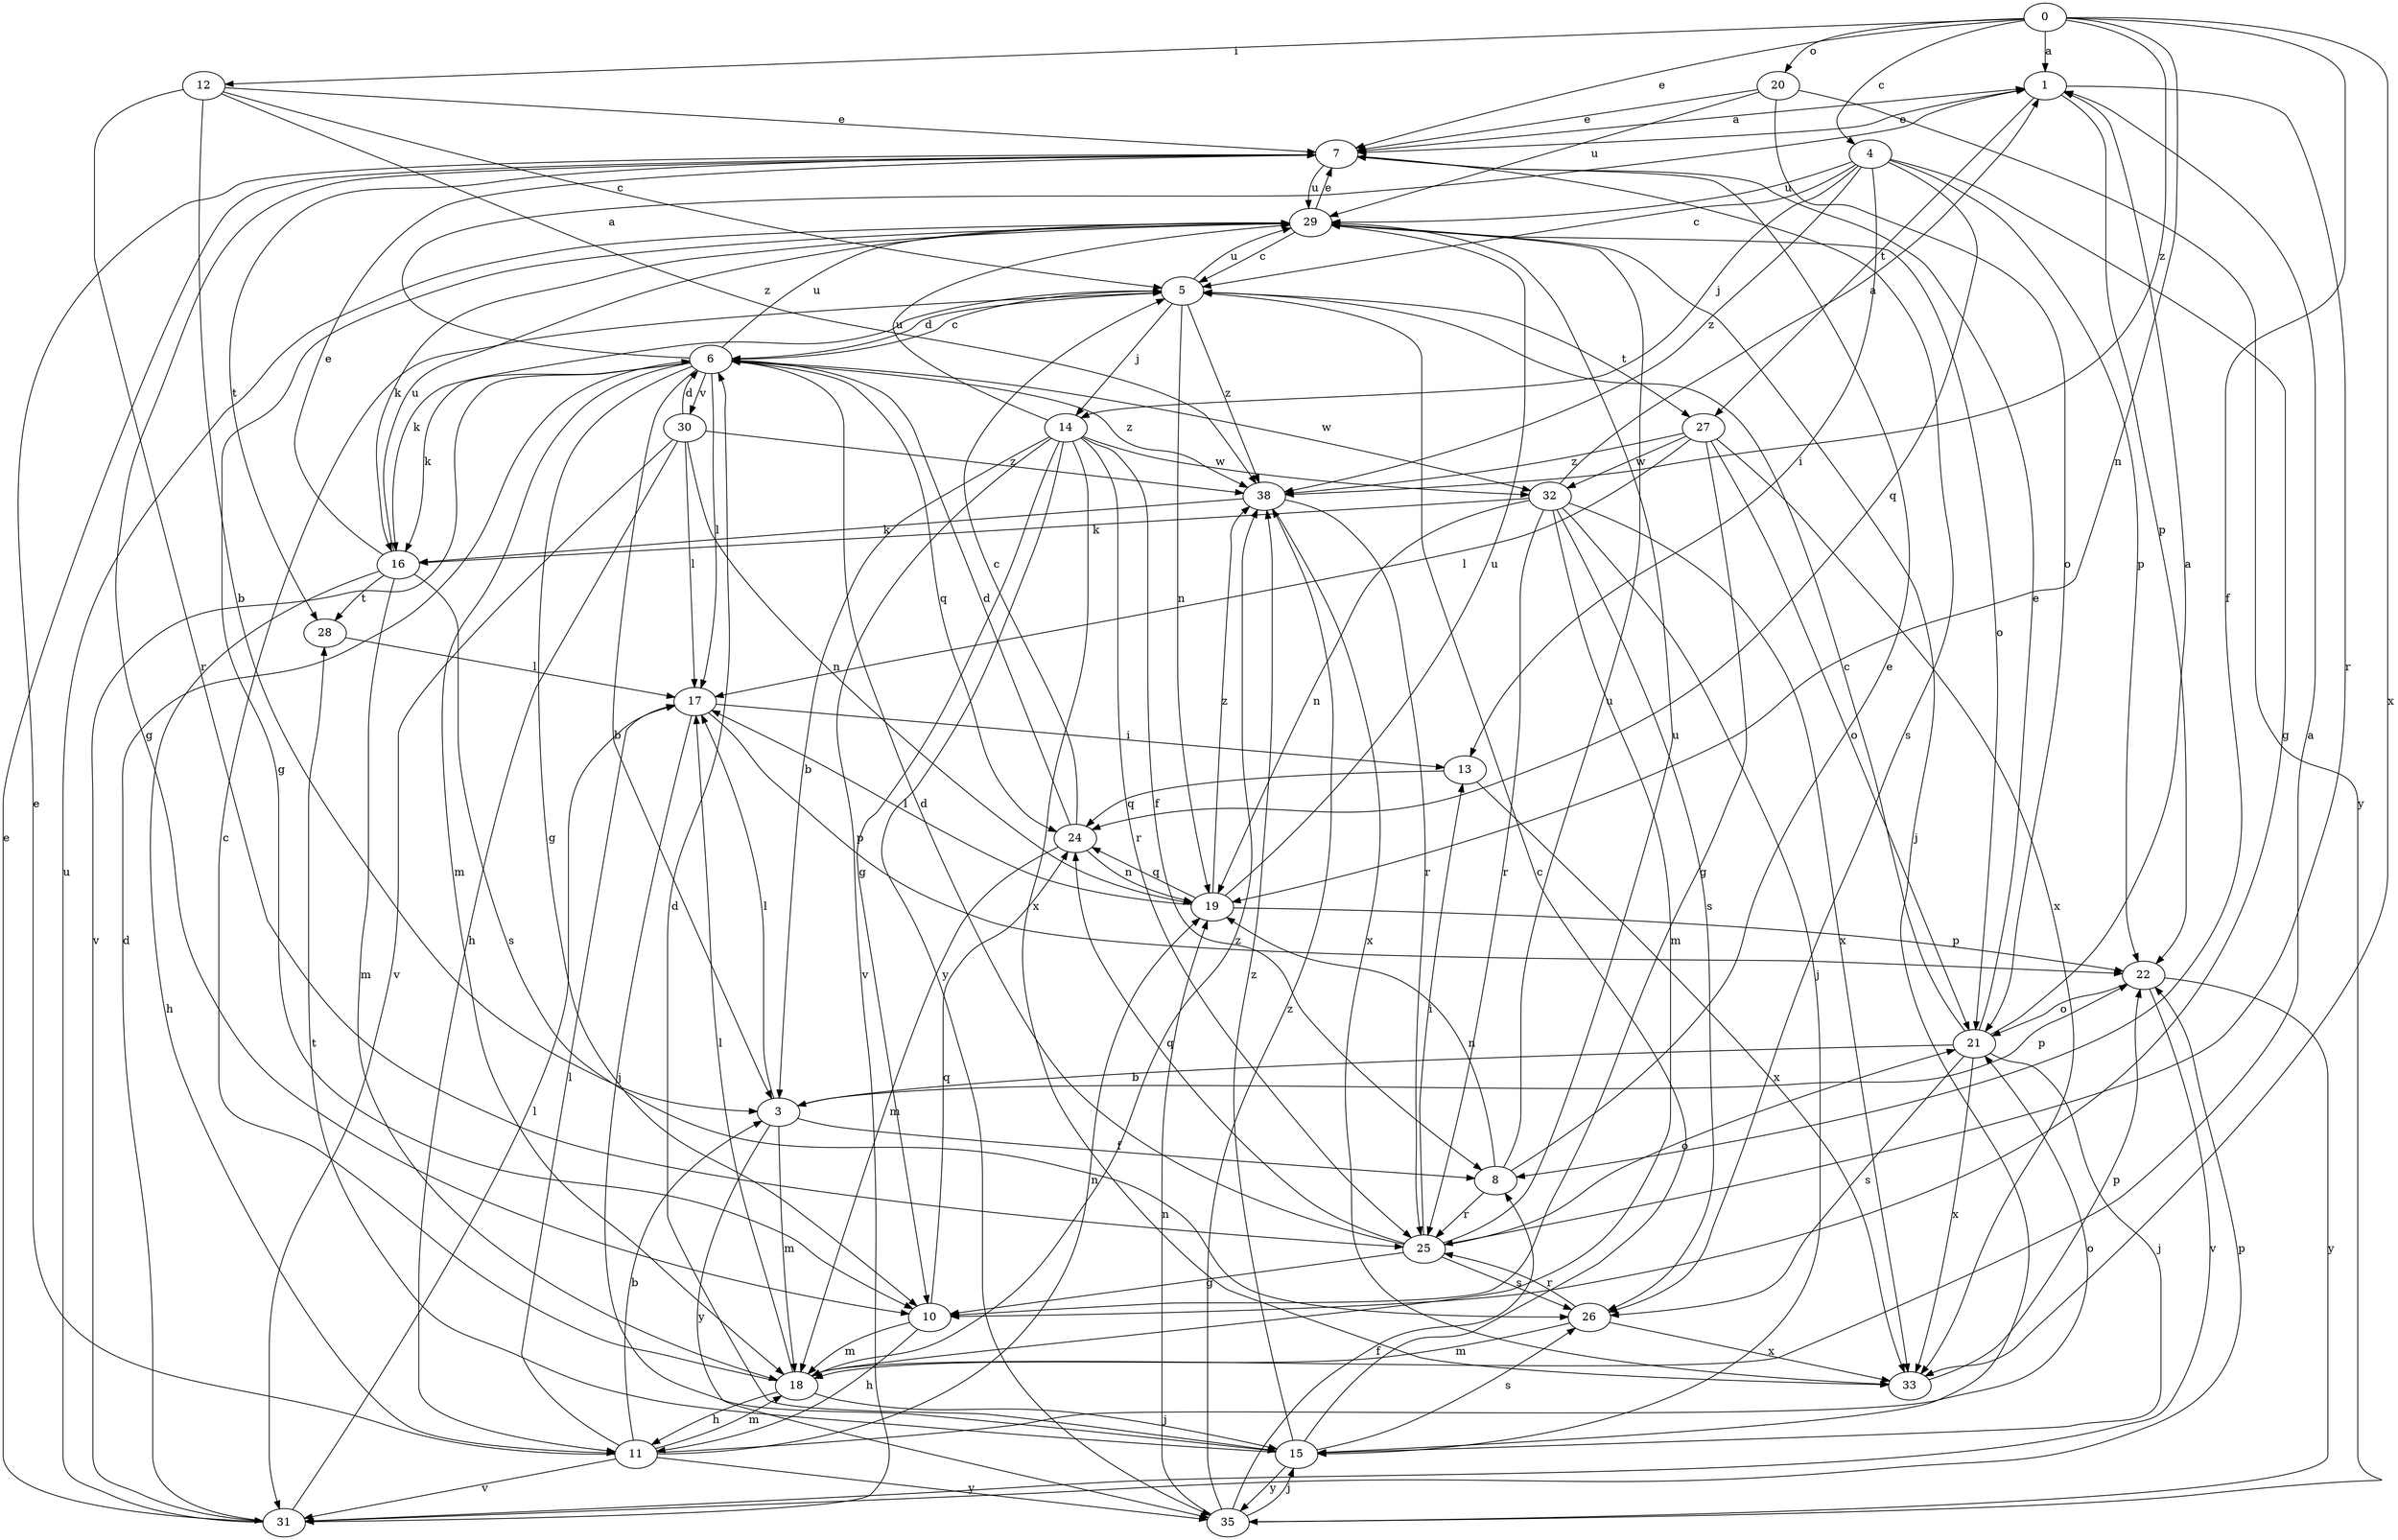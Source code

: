 strict digraph  {
0;
1;
3;
4;
5;
6;
7;
8;
10;
11;
12;
13;
14;
15;
16;
17;
18;
19;
20;
21;
22;
24;
25;
26;
27;
28;
29;
30;
31;
32;
33;
35;
38;
0 -> 1  [label=a];
0 -> 4  [label=c];
0 -> 7  [label=e];
0 -> 8  [label=f];
0 -> 12  [label=i];
0 -> 19  [label=n];
0 -> 20  [label=o];
0 -> 33  [label=x];
0 -> 38  [label=z];
1 -> 7  [label=e];
1 -> 22  [label=p];
1 -> 25  [label=r];
1 -> 27  [label=t];
3 -> 8  [label=f];
3 -> 17  [label=l];
3 -> 18  [label=m];
3 -> 22  [label=p];
3 -> 35  [label=y];
4 -> 5  [label=c];
4 -> 10  [label=g];
4 -> 13  [label=i];
4 -> 14  [label=j];
4 -> 22  [label=p];
4 -> 24  [label=q];
4 -> 29  [label=u];
4 -> 38  [label=z];
5 -> 6  [label=d];
5 -> 14  [label=j];
5 -> 16  [label=k];
5 -> 19  [label=n];
5 -> 27  [label=t];
5 -> 29  [label=u];
5 -> 38  [label=z];
6 -> 1  [label=a];
6 -> 3  [label=b];
6 -> 5  [label=c];
6 -> 10  [label=g];
6 -> 16  [label=k];
6 -> 17  [label=l];
6 -> 18  [label=m];
6 -> 24  [label=q];
6 -> 29  [label=u];
6 -> 30  [label=v];
6 -> 31  [label=v];
6 -> 32  [label=w];
6 -> 38  [label=z];
7 -> 1  [label=a];
7 -> 10  [label=g];
7 -> 26  [label=s];
7 -> 28  [label=t];
7 -> 29  [label=u];
8 -> 7  [label=e];
8 -> 19  [label=n];
8 -> 25  [label=r];
8 -> 29  [label=u];
10 -> 11  [label=h];
10 -> 18  [label=m];
10 -> 24  [label=q];
11 -> 3  [label=b];
11 -> 7  [label=e];
11 -> 17  [label=l];
11 -> 18  [label=m];
11 -> 19  [label=n];
11 -> 21  [label=o];
11 -> 31  [label=v];
11 -> 35  [label=y];
12 -> 3  [label=b];
12 -> 5  [label=c];
12 -> 7  [label=e];
12 -> 25  [label=r];
12 -> 38  [label=z];
13 -> 24  [label=q];
13 -> 33  [label=x];
14 -> 3  [label=b];
14 -> 8  [label=f];
14 -> 10  [label=g];
14 -> 25  [label=r];
14 -> 29  [label=u];
14 -> 31  [label=v];
14 -> 32  [label=w];
14 -> 33  [label=x];
14 -> 35  [label=y];
15 -> 5  [label=c];
15 -> 6  [label=d];
15 -> 26  [label=s];
15 -> 28  [label=t];
15 -> 35  [label=y];
15 -> 38  [label=z];
16 -> 7  [label=e];
16 -> 11  [label=h];
16 -> 18  [label=m];
16 -> 26  [label=s];
16 -> 28  [label=t];
16 -> 29  [label=u];
17 -> 13  [label=i];
17 -> 15  [label=j];
17 -> 22  [label=p];
18 -> 1  [label=a];
18 -> 5  [label=c];
18 -> 11  [label=h];
18 -> 15  [label=j];
18 -> 17  [label=l];
18 -> 38  [label=z];
19 -> 17  [label=l];
19 -> 22  [label=p];
19 -> 24  [label=q];
19 -> 29  [label=u];
19 -> 38  [label=z];
20 -> 7  [label=e];
20 -> 21  [label=o];
20 -> 29  [label=u];
20 -> 35  [label=y];
21 -> 1  [label=a];
21 -> 3  [label=b];
21 -> 5  [label=c];
21 -> 7  [label=e];
21 -> 15  [label=j];
21 -> 26  [label=s];
21 -> 33  [label=x];
22 -> 21  [label=o];
22 -> 31  [label=v];
22 -> 35  [label=y];
24 -> 5  [label=c];
24 -> 6  [label=d];
24 -> 18  [label=m];
24 -> 19  [label=n];
25 -> 6  [label=d];
25 -> 10  [label=g];
25 -> 13  [label=i];
25 -> 21  [label=o];
25 -> 24  [label=q];
25 -> 26  [label=s];
25 -> 29  [label=u];
26 -> 18  [label=m];
26 -> 25  [label=r];
26 -> 33  [label=x];
27 -> 10  [label=g];
27 -> 17  [label=l];
27 -> 21  [label=o];
27 -> 32  [label=w];
27 -> 33  [label=x];
27 -> 38  [label=z];
28 -> 17  [label=l];
29 -> 5  [label=c];
29 -> 7  [label=e];
29 -> 10  [label=g];
29 -> 15  [label=j];
29 -> 16  [label=k];
29 -> 21  [label=o];
30 -> 6  [label=d];
30 -> 11  [label=h];
30 -> 17  [label=l];
30 -> 19  [label=n];
30 -> 31  [label=v];
30 -> 38  [label=z];
31 -> 6  [label=d];
31 -> 7  [label=e];
31 -> 17  [label=l];
31 -> 22  [label=p];
31 -> 29  [label=u];
32 -> 1  [label=a];
32 -> 15  [label=j];
32 -> 16  [label=k];
32 -> 18  [label=m];
32 -> 19  [label=n];
32 -> 25  [label=r];
32 -> 26  [label=s];
32 -> 33  [label=x];
33 -> 22  [label=p];
35 -> 8  [label=f];
35 -> 15  [label=j];
35 -> 19  [label=n];
35 -> 38  [label=z];
38 -> 16  [label=k];
38 -> 25  [label=r];
38 -> 33  [label=x];
}
